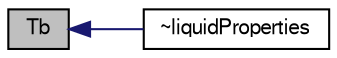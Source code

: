 digraph "Tb"
{
  bgcolor="transparent";
  edge [fontname="FreeSans",fontsize="10",labelfontname="FreeSans",labelfontsize="10"];
  node [fontname="FreeSans",fontsize="10",shape=record];
  rankdir="LR";
  Node475 [label="Tb",height=0.2,width=0.4,color="black", fillcolor="grey75", style="filled", fontcolor="black"];
  Node475 -> Node476 [dir="back",color="midnightblue",fontsize="10",style="solid",fontname="FreeSans"];
  Node476 [label="~liquidProperties",height=0.2,width=0.4,color="black",URL="$a29954.html#aeae3a2914413bd2fa49246f6f512af62",tooltip="Destructor. "];
}
